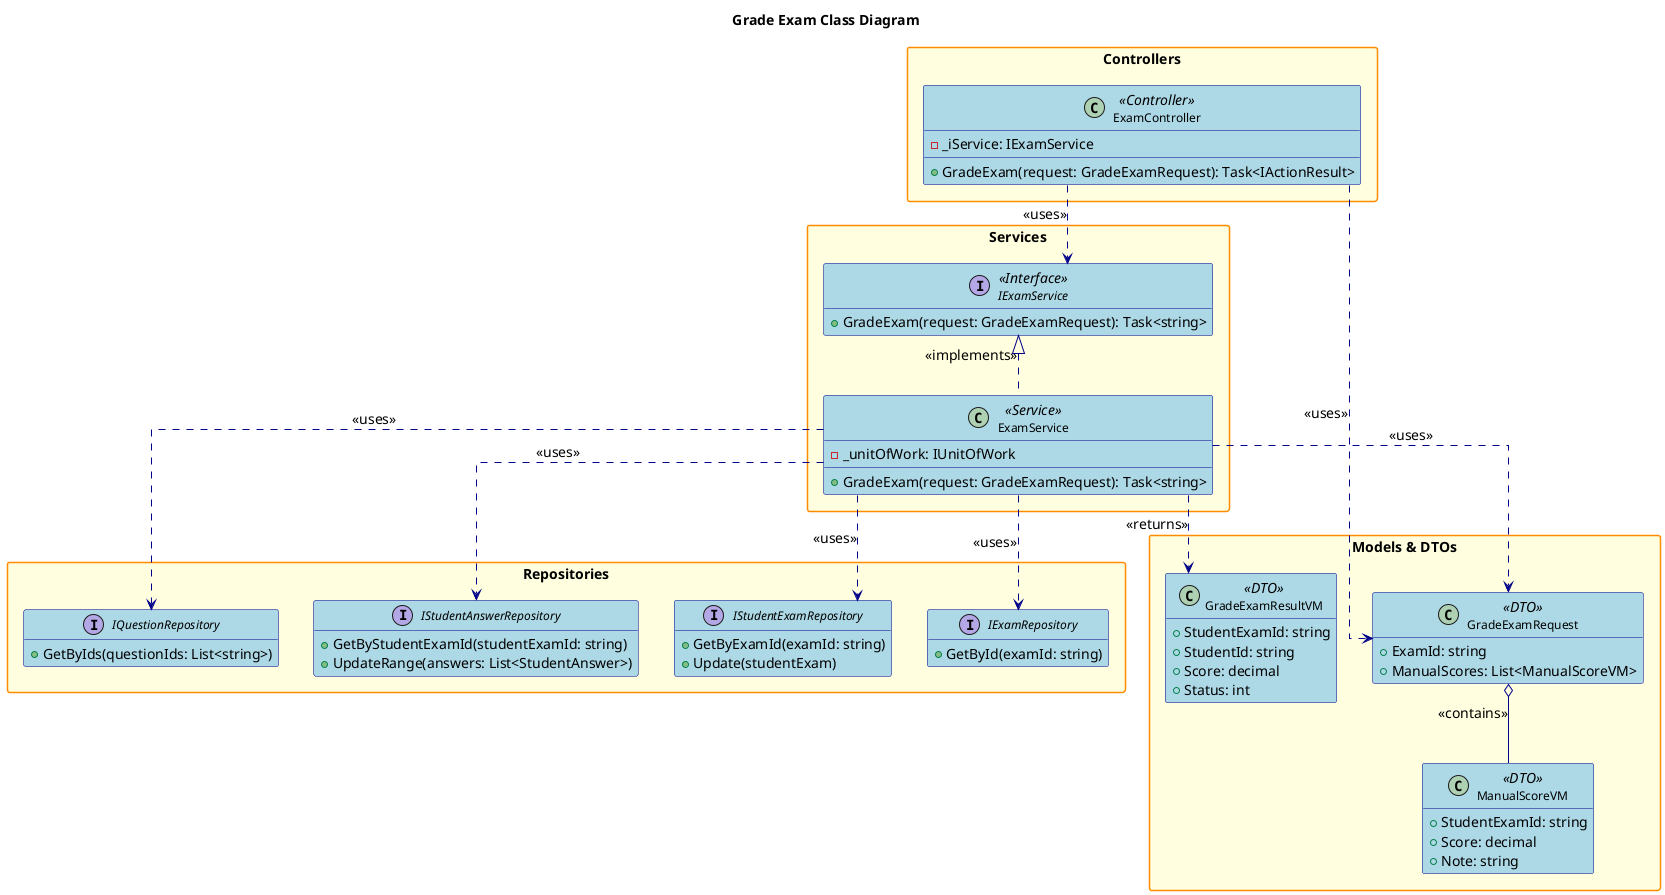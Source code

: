 @startuml
' Simplified Grade Exam Class Diagram (giống dạng View List Role, dùng GradeExamRequest)

hide empty members
skinparam packageStyle rectangle
skinparam linetype ortho
skinparam defaultFontSize 14
skinparam defaultFontName Arial
skinparam classFontSize 12
skinparam classFontName Arial
skinparam noteFontSize 11
skinparam noteFontName Arial

skinparam class {
    BackgroundColor LightBlue
    BorderColor DarkBlue
    ArrowColor DarkBlue
    FontSize 12
}

skinparam package {
    BackgroundColor LightYellow
    BorderColor DarkOrange
    FontSize 14
    FontStyle bold
}
skinparam interface {
    BackgroundColor LightGreen
    BorderColor DarkGreen
    FontSize 12
}

title Grade Exam Class Diagram

package "Controllers" {
    class ExamController <<Controller>> {
        - _iService: IExamService
        + GradeExam(request: GradeExamRequest): Task<IActionResult>
    }
}

package "Services" {
    interface IExamService <<Interface>> {
        + GradeExam(request: GradeExamRequest): Task<string>
    }
    class ExamService <<Service>> {
        - _unitOfWork: IUnitOfWork
        + GradeExam(request: GradeExamRequest): Task<string>
    }
}

package "Repositories" {
    interface IExamRepository {
        + GetById(examId: string)
    }
    interface IStudentExamRepository {
        + GetByExamId(examId: string)
        + Update(studentExam)
    }
    interface IStudentAnswerRepository {
        + GetByStudentExamId(studentExamId: string)
        + UpdateRange(answers: List<StudentAnswer>)
    }
    interface IQuestionRepository {
        + GetByIds(questionIds: List<string>)
    }
}

package "Models & DTOs" {
    class GradeExamRequest <<DTO>> {
        + ExamId: string
        + ManualScores: List<ManualScoreVM>
    }
    class ManualScoreVM <<DTO>> {
        + StudentExamId: string
        + Score: decimal
        + Note: string
    }
    class GradeExamResultVM <<DTO>> {
        + StudentExamId: string
        + StudentId: string
        + Score: decimal
        + Status: int
    }
}

' Relationships
ExamController ..> IExamService : <<uses>>
ExamController ..> GradeExamRequest : <<uses>>
IExamService <|.. ExamService : <<implements>>
ExamService ..> GradeExamRequest : <<uses>>
ExamService ..> IExamRepository : <<uses>>
ExamService ..> IStudentExamRepository : <<uses>>
ExamService ..> IStudentAnswerRepository : <<uses>>
ExamService ..> IQuestionRepository : <<uses>>
ExamService ..> GradeExamResultVM : <<returns>>
GradeExamRequest o-- ManualScoreVM : <<contains>>

@enduml